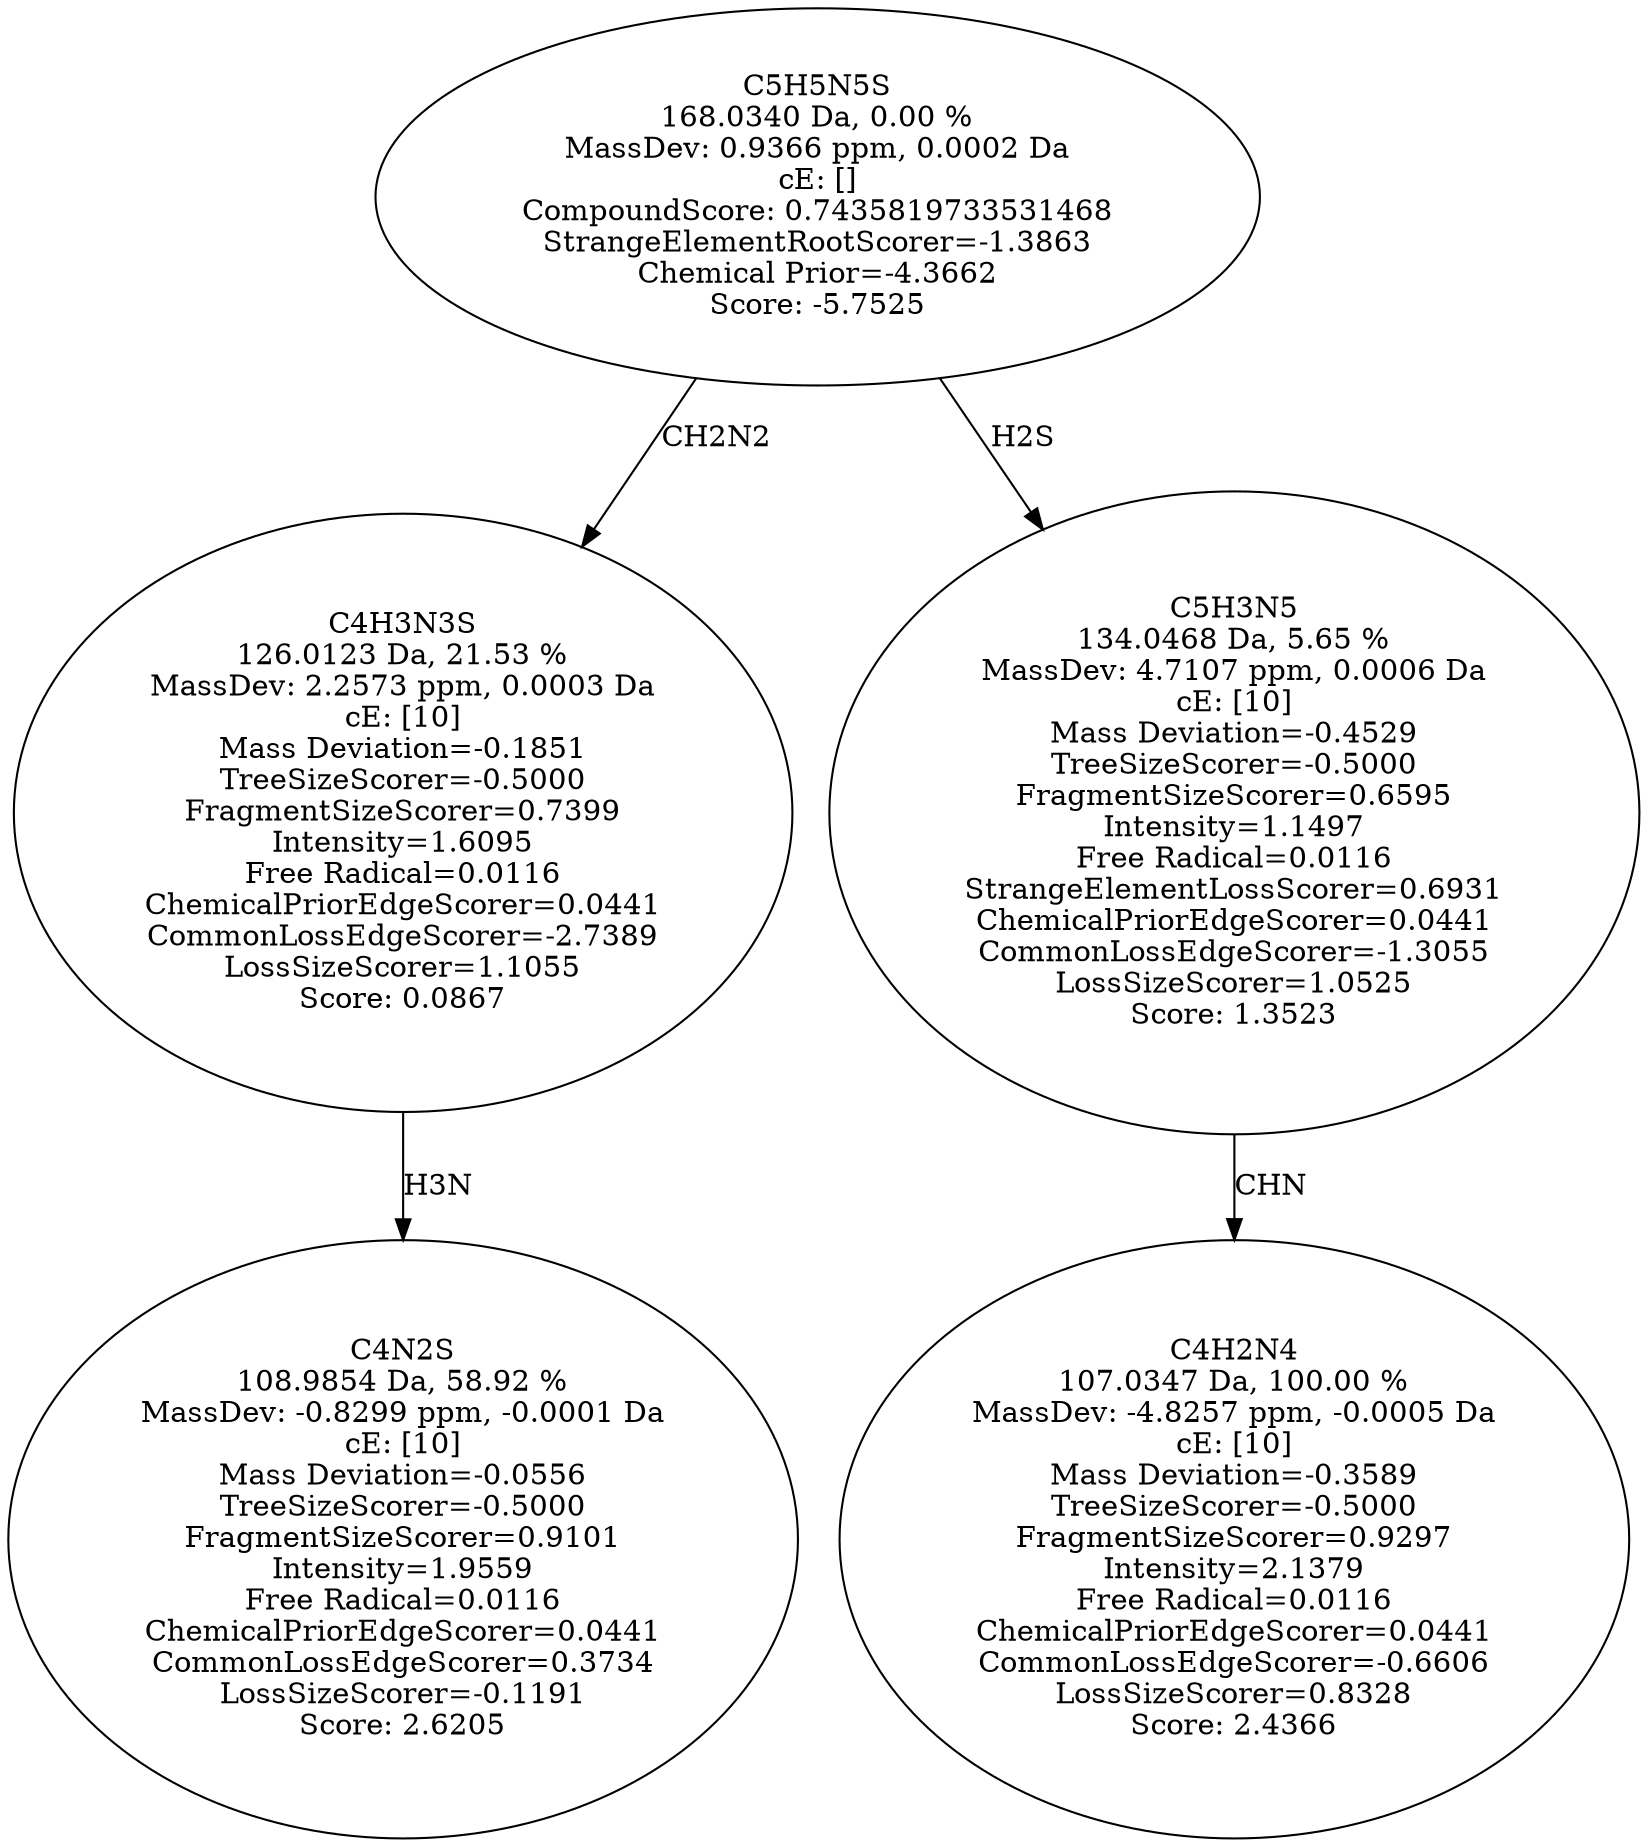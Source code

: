 strict digraph {
v1 [label="C4N2S\n108.9854 Da, 58.92 %\nMassDev: -0.8299 ppm, -0.0001 Da\ncE: [10]\nMass Deviation=-0.0556\nTreeSizeScorer=-0.5000\nFragmentSizeScorer=0.9101\nIntensity=1.9559\nFree Radical=0.0116\nChemicalPriorEdgeScorer=0.0441\nCommonLossEdgeScorer=0.3734\nLossSizeScorer=-0.1191\nScore: 2.6205"];
v2 [label="C4H3N3S\n126.0123 Da, 21.53 %\nMassDev: 2.2573 ppm, 0.0003 Da\ncE: [10]\nMass Deviation=-0.1851\nTreeSizeScorer=-0.5000\nFragmentSizeScorer=0.7399\nIntensity=1.6095\nFree Radical=0.0116\nChemicalPriorEdgeScorer=0.0441\nCommonLossEdgeScorer=-2.7389\nLossSizeScorer=1.1055\nScore: 0.0867"];
v3 [label="C4H2N4\n107.0347 Da, 100.00 %\nMassDev: -4.8257 ppm, -0.0005 Da\ncE: [10]\nMass Deviation=-0.3589\nTreeSizeScorer=-0.5000\nFragmentSizeScorer=0.9297\nIntensity=2.1379\nFree Radical=0.0116\nChemicalPriorEdgeScorer=0.0441\nCommonLossEdgeScorer=-0.6606\nLossSizeScorer=0.8328\nScore: 2.4366"];
v4 [label="C5H3N5\n134.0468 Da, 5.65 %\nMassDev: 4.7107 ppm, 0.0006 Da\ncE: [10]\nMass Deviation=-0.4529\nTreeSizeScorer=-0.5000\nFragmentSizeScorer=0.6595\nIntensity=1.1497\nFree Radical=0.0116\nStrangeElementLossScorer=0.6931\nChemicalPriorEdgeScorer=0.0441\nCommonLossEdgeScorer=-1.3055\nLossSizeScorer=1.0525\nScore: 1.3523"];
v5 [label="C5H5N5S\n168.0340 Da, 0.00 %\nMassDev: 0.9366 ppm, 0.0002 Da\ncE: []\nCompoundScore: 0.7435819733531468\nStrangeElementRootScorer=-1.3863\nChemical Prior=-4.3662\nScore: -5.7525"];
v2 -> v1 [label="H3N"];
v5 -> v2 [label="CH2N2"];
v4 -> v3 [label="CHN"];
v5 -> v4 [label="H2S"];
}